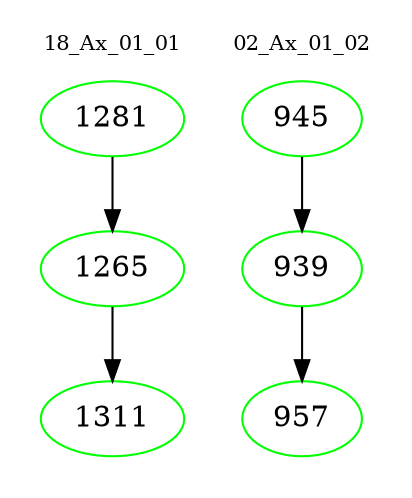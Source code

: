digraph{
subgraph cluster_0 {
color = white
label = "18_Ax_01_01";
fontsize=10;
T0_1281 [label="1281", color="green"]
T0_1281 -> T0_1265 [color="black"]
T0_1265 [label="1265", color="green"]
T0_1265 -> T0_1311 [color="black"]
T0_1311 [label="1311", color="green"]
}
subgraph cluster_1 {
color = white
label = "02_Ax_01_02";
fontsize=10;
T1_945 [label="945", color="green"]
T1_945 -> T1_939 [color="black"]
T1_939 [label="939", color="green"]
T1_939 -> T1_957 [color="black"]
T1_957 [label="957", color="green"]
}
}
